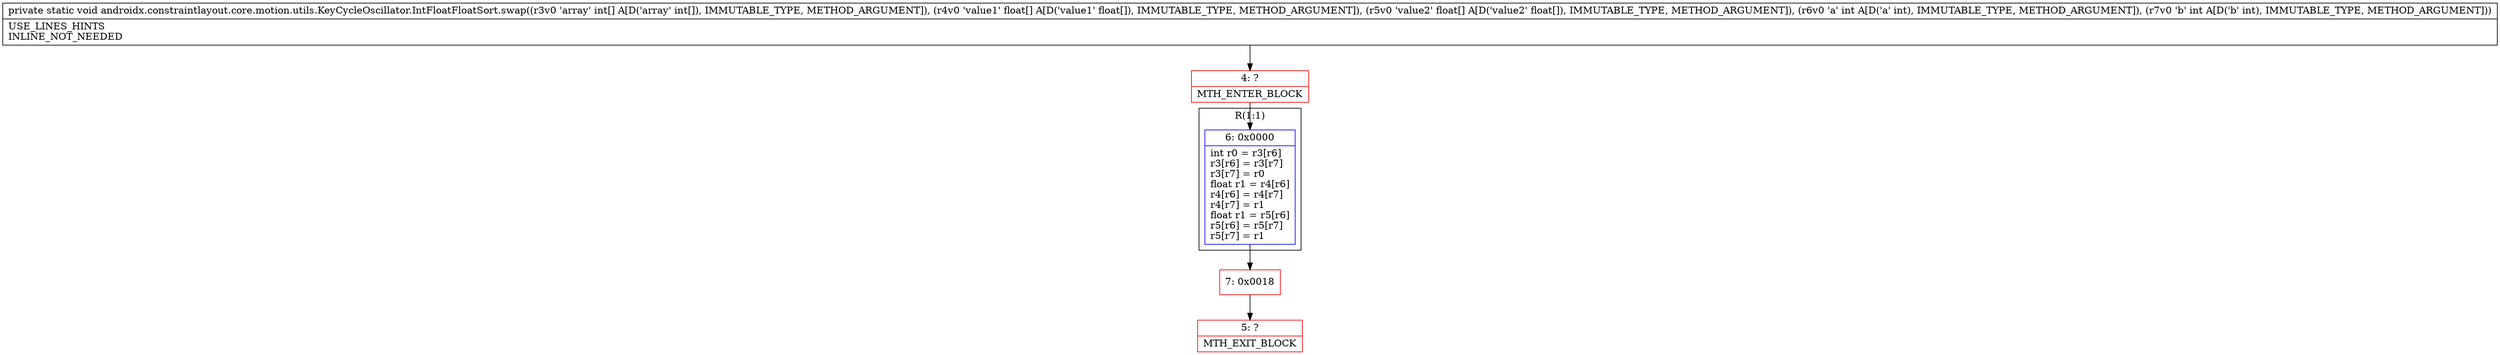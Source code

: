 digraph "CFG forandroidx.constraintlayout.core.motion.utils.KeyCycleOscillator.IntFloatFloatSort.swap([I[F[FII)V" {
subgraph cluster_Region_2099360102 {
label = "R(1:1)";
node [shape=record,color=blue];
Node_6 [shape=record,label="{6\:\ 0x0000|int r0 = r3[r6]\lr3[r6] = r3[r7]\lr3[r7] = r0\lfloat r1 = r4[r6]\lr4[r6] = r4[r7]\lr4[r7] = r1\lfloat r1 = r5[r6]\lr5[r6] = r5[r7]\lr5[r7] = r1\l}"];
}
Node_4 [shape=record,color=red,label="{4\:\ ?|MTH_ENTER_BLOCK\l}"];
Node_7 [shape=record,color=red,label="{7\:\ 0x0018}"];
Node_5 [shape=record,color=red,label="{5\:\ ?|MTH_EXIT_BLOCK\l}"];
MethodNode[shape=record,label="{private static void androidx.constraintlayout.core.motion.utils.KeyCycleOscillator.IntFloatFloatSort.swap((r3v0 'array' int[] A[D('array' int[]), IMMUTABLE_TYPE, METHOD_ARGUMENT]), (r4v0 'value1' float[] A[D('value1' float[]), IMMUTABLE_TYPE, METHOD_ARGUMENT]), (r5v0 'value2' float[] A[D('value2' float[]), IMMUTABLE_TYPE, METHOD_ARGUMENT]), (r6v0 'a' int A[D('a' int), IMMUTABLE_TYPE, METHOD_ARGUMENT]), (r7v0 'b' int A[D('b' int), IMMUTABLE_TYPE, METHOD_ARGUMENT]))  | USE_LINES_HINTS\lINLINE_NOT_NEEDED\l}"];
MethodNode -> Node_4;Node_6 -> Node_7;
Node_4 -> Node_6;
Node_7 -> Node_5;
}

